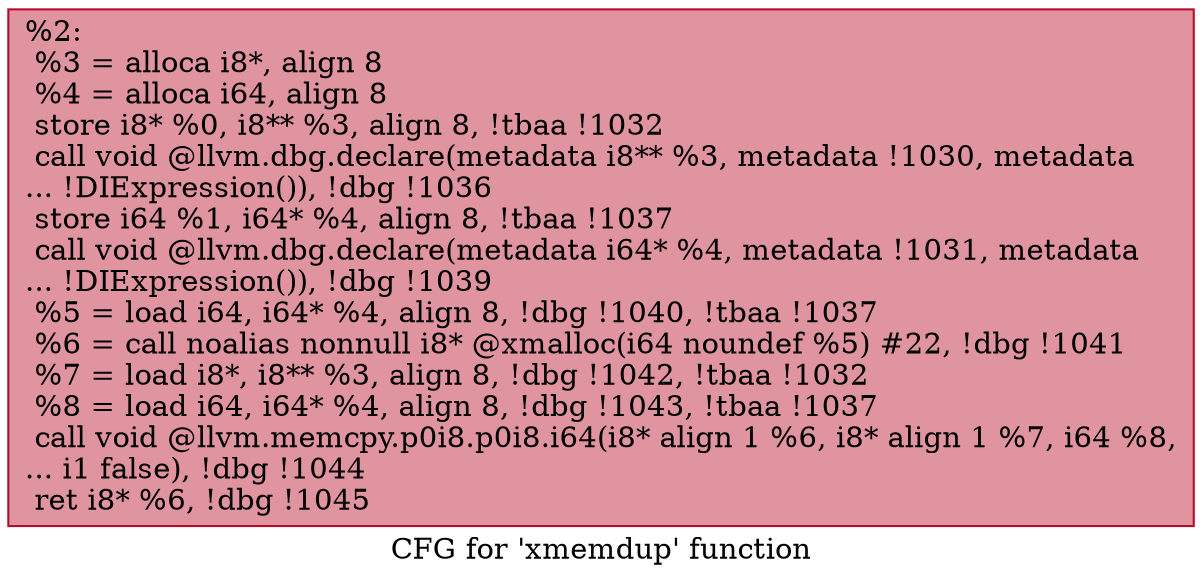 digraph "CFG for 'xmemdup' function" {
	label="CFG for 'xmemdup' function";

	Node0x24c1680 [shape=record,color="#b70d28ff", style=filled, fillcolor="#b70d2870",label="{%2:\l  %3 = alloca i8*, align 8\l  %4 = alloca i64, align 8\l  store i8* %0, i8** %3, align 8, !tbaa !1032\l  call void @llvm.dbg.declare(metadata i8** %3, metadata !1030, metadata\l... !DIExpression()), !dbg !1036\l  store i64 %1, i64* %4, align 8, !tbaa !1037\l  call void @llvm.dbg.declare(metadata i64* %4, metadata !1031, metadata\l... !DIExpression()), !dbg !1039\l  %5 = load i64, i64* %4, align 8, !dbg !1040, !tbaa !1037\l  %6 = call noalias nonnull i8* @xmalloc(i64 noundef %5) #22, !dbg !1041\l  %7 = load i8*, i8** %3, align 8, !dbg !1042, !tbaa !1032\l  %8 = load i64, i64* %4, align 8, !dbg !1043, !tbaa !1037\l  call void @llvm.memcpy.p0i8.p0i8.i64(i8* align 1 %6, i8* align 1 %7, i64 %8,\l... i1 false), !dbg !1044\l  ret i8* %6, !dbg !1045\l}"];
}
